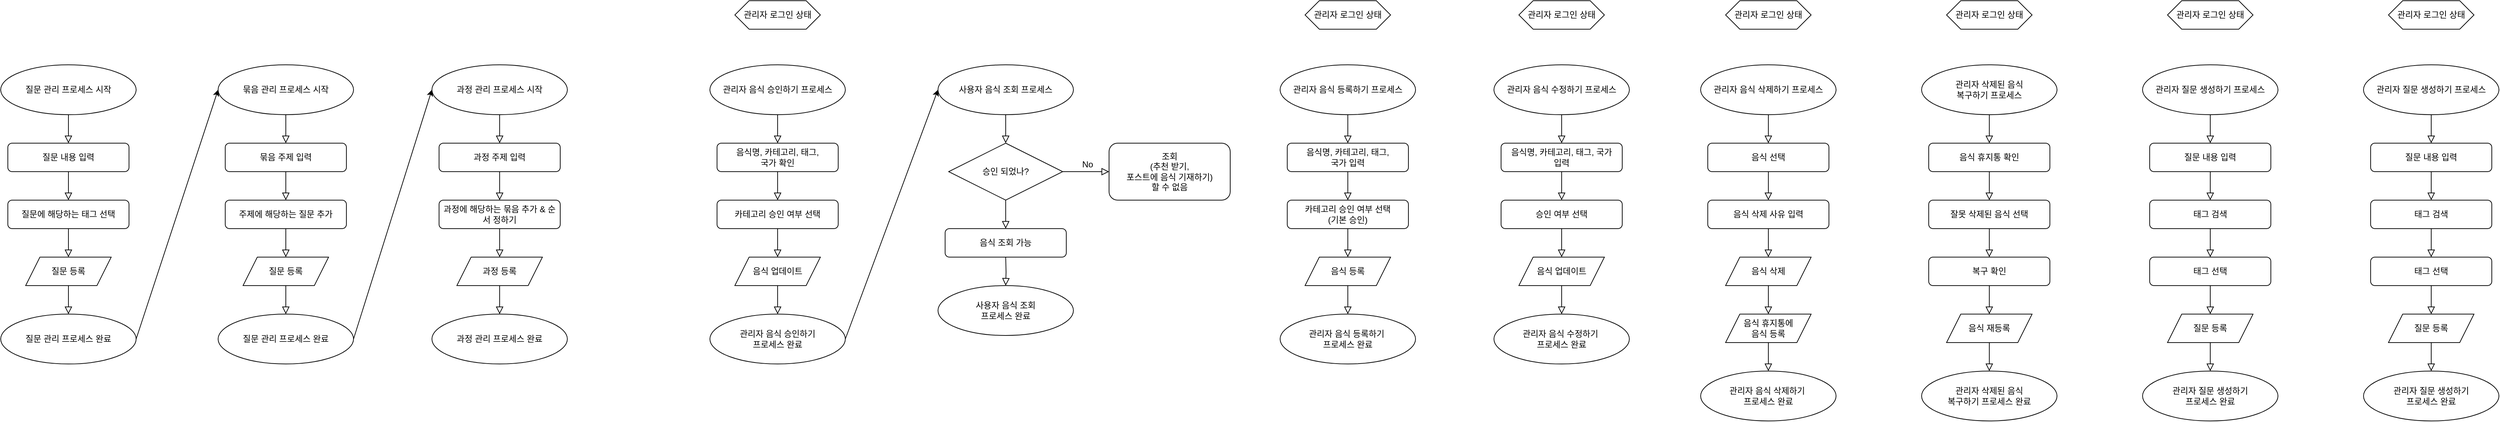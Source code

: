 <mxfile version="14.9.2" type="github">
  <diagram id="C5RBs43oDa-KdzZeNtuy" name="Page-1">
    <mxGraphModel dx="1172" dy="1931" grid="1" gridSize="10" guides="1" tooltips="1" connect="1" arrows="1" fold="1" page="1" pageScale="1" pageWidth="827" pageHeight="1169" math="0" shadow="0">
      <root>
        <mxCell id="WIyWlLk6GJQsqaUBKTNV-0" />
        <mxCell id="WIyWlLk6GJQsqaUBKTNV-1" parent="WIyWlLk6GJQsqaUBKTNV-0" />
        <mxCell id="WIyWlLk6GJQsqaUBKTNV-2" value="" style="rounded=0;html=1;jettySize=auto;orthogonalLoop=1;fontSize=11;endArrow=block;endFill=0;endSize=8;strokeWidth=1;shadow=0;labelBackgroundColor=none;edgeStyle=orthogonalEdgeStyle;exitX=0.5;exitY=1;exitDx=0;exitDy=0;entryX=0.5;entryY=0;entryDx=0;entryDy=0;" parent="WIyWlLk6GJQsqaUBKTNV-1" source="abcMeYUr5lSVvxz4oovf-0" target="abcMeYUr5lSVvxz4oovf-1" edge="1">
          <mxGeometry relative="1" as="geometry">
            <mxPoint x="220" y="120" as="sourcePoint" />
            <mxPoint x="220" y="170" as="targetPoint" />
          </mxGeometry>
        </mxCell>
        <mxCell id="abcMeYUr5lSVvxz4oovf-0" value="질문 관리 프로세스 시작" style="ellipse;whiteSpace=wrap;html=1;" parent="WIyWlLk6GJQsqaUBKTNV-1" vertex="1">
          <mxGeometry x="125" y="50" width="190" height="70" as="geometry" />
        </mxCell>
        <mxCell id="abcMeYUr5lSVvxz4oovf-1" value="질문 내용 입력" style="rounded=1;whiteSpace=wrap;html=1;fontSize=12;glass=0;strokeWidth=1;shadow=0;" parent="WIyWlLk6GJQsqaUBKTNV-1" vertex="1">
          <mxGeometry x="135" y="160" width="170" height="40" as="geometry" />
        </mxCell>
        <mxCell id="abcMeYUr5lSVvxz4oovf-3" value="" style="rounded=0;html=1;jettySize=auto;orthogonalLoop=1;fontSize=11;endArrow=block;endFill=0;endSize=8;strokeWidth=1;shadow=0;labelBackgroundColor=none;edgeStyle=orthogonalEdgeStyle;exitX=0.5;exitY=1;exitDx=0;exitDy=0;entryX=0.5;entryY=0;entryDx=0;entryDy=0;" parent="WIyWlLk6GJQsqaUBKTNV-1" source="abcMeYUr5lSVvxz4oovf-1" target="abcMeYUr5lSVvxz4oovf-4" edge="1">
          <mxGeometry relative="1" as="geometry">
            <mxPoint x="230" y="130" as="sourcePoint" />
            <mxPoint x="220" y="280" as="targetPoint" />
            <Array as="points" />
          </mxGeometry>
        </mxCell>
        <mxCell id="abcMeYUr5lSVvxz4oovf-4" value="질문에 해당하는 태그 선택" style="rounded=1;whiteSpace=wrap;html=1;fontSize=12;glass=0;strokeWidth=1;shadow=0;" parent="WIyWlLk6GJQsqaUBKTNV-1" vertex="1">
          <mxGeometry x="135" y="240" width="170" height="40" as="geometry" />
        </mxCell>
        <mxCell id="abcMeYUr5lSVvxz4oovf-6" value="질문 등록" style="shape=parallelogram;perimeter=parallelogramPerimeter;whiteSpace=wrap;html=1;fixedSize=1;" parent="WIyWlLk6GJQsqaUBKTNV-1" vertex="1">
          <mxGeometry x="160" y="320" width="120" height="40" as="geometry" />
        </mxCell>
        <mxCell id="abcMeYUr5lSVvxz4oovf-7" value="" style="rounded=0;html=1;jettySize=auto;orthogonalLoop=1;fontSize=11;endArrow=block;endFill=0;endSize=8;strokeWidth=1;shadow=0;labelBackgroundColor=none;edgeStyle=orthogonalEdgeStyle;exitX=0.5;exitY=1;exitDx=0;exitDy=0;entryX=0.5;entryY=0;entryDx=0;entryDy=0;" parent="WIyWlLk6GJQsqaUBKTNV-1" source="abcMeYUr5lSVvxz4oovf-4" target="abcMeYUr5lSVvxz4oovf-6" edge="1">
          <mxGeometry relative="1" as="geometry">
            <mxPoint x="230" y="210" as="sourcePoint" />
            <mxPoint x="230" y="250" as="targetPoint" />
            <Array as="points" />
          </mxGeometry>
        </mxCell>
        <mxCell id="abcMeYUr5lSVvxz4oovf-11" value="" style="rounded=0;html=1;jettySize=auto;orthogonalLoop=1;fontSize=11;endArrow=block;endFill=0;endSize=8;strokeWidth=1;shadow=0;labelBackgroundColor=none;edgeStyle=orthogonalEdgeStyle;exitX=0.5;exitY=1;exitDx=0;exitDy=0;entryX=0.5;entryY=0;entryDx=0;entryDy=0;" parent="WIyWlLk6GJQsqaUBKTNV-1" source="abcMeYUr5lSVvxz4oovf-6" target="abcMeYUr5lSVvxz4oovf-12" edge="1">
          <mxGeometry relative="1" as="geometry">
            <mxPoint x="230" y="290" as="sourcePoint" />
            <mxPoint x="220" y="400" as="targetPoint" />
            <Array as="points" />
          </mxGeometry>
        </mxCell>
        <mxCell id="abcMeYUr5lSVvxz4oovf-12" value="질문 관리 프로세스 완료" style="ellipse;whiteSpace=wrap;html=1;" parent="WIyWlLk6GJQsqaUBKTNV-1" vertex="1">
          <mxGeometry x="125" y="400" width="190" height="70" as="geometry" />
        </mxCell>
        <mxCell id="abcMeYUr5lSVvxz4oovf-22" value="" style="rounded=0;html=1;jettySize=auto;orthogonalLoop=1;fontSize=11;endArrow=block;endFill=0;endSize=8;strokeWidth=1;shadow=0;labelBackgroundColor=none;edgeStyle=orthogonalEdgeStyle;exitX=0.5;exitY=1;exitDx=0;exitDy=0;entryX=0.5;entryY=0;entryDx=0;entryDy=0;" parent="WIyWlLk6GJQsqaUBKTNV-1" source="abcMeYUr5lSVvxz4oovf-23" target="abcMeYUr5lSVvxz4oovf-24" edge="1">
          <mxGeometry relative="1" as="geometry">
            <mxPoint x="525" y="120" as="sourcePoint" />
            <mxPoint x="525" y="170" as="targetPoint" />
          </mxGeometry>
        </mxCell>
        <mxCell id="abcMeYUr5lSVvxz4oovf-23" value="묶음 관리 프로세스 시작" style="ellipse;whiteSpace=wrap;html=1;" parent="WIyWlLk6GJQsqaUBKTNV-1" vertex="1">
          <mxGeometry x="430" y="50" width="190" height="70" as="geometry" />
        </mxCell>
        <mxCell id="abcMeYUr5lSVvxz4oovf-24" value="묶음 주제 입력" style="rounded=1;whiteSpace=wrap;html=1;fontSize=12;glass=0;strokeWidth=1;shadow=0;" parent="WIyWlLk6GJQsqaUBKTNV-1" vertex="1">
          <mxGeometry x="440" y="160" width="170" height="40" as="geometry" />
        </mxCell>
        <mxCell id="abcMeYUr5lSVvxz4oovf-25" value="" style="rounded=0;html=1;jettySize=auto;orthogonalLoop=1;fontSize=11;endArrow=block;endFill=0;endSize=8;strokeWidth=1;shadow=0;labelBackgroundColor=none;edgeStyle=orthogonalEdgeStyle;exitX=0.5;exitY=1;exitDx=0;exitDy=0;entryX=0.5;entryY=0;entryDx=0;entryDy=0;" parent="WIyWlLk6GJQsqaUBKTNV-1" source="abcMeYUr5lSVvxz4oovf-24" target="abcMeYUr5lSVvxz4oovf-26" edge="1">
          <mxGeometry relative="1" as="geometry">
            <mxPoint x="535" y="130" as="sourcePoint" />
            <mxPoint x="525" y="280" as="targetPoint" />
            <Array as="points" />
          </mxGeometry>
        </mxCell>
        <mxCell id="abcMeYUr5lSVvxz4oovf-26" value="주제에 해당하는 질문 추가" style="rounded=1;whiteSpace=wrap;html=1;fontSize=12;glass=0;strokeWidth=1;shadow=0;" parent="WIyWlLk6GJQsqaUBKTNV-1" vertex="1">
          <mxGeometry x="440" y="240" width="170" height="40" as="geometry" />
        </mxCell>
        <mxCell id="abcMeYUr5lSVvxz4oovf-27" value="질문 등록" style="shape=parallelogram;perimeter=parallelogramPerimeter;whiteSpace=wrap;html=1;fixedSize=1;" parent="WIyWlLk6GJQsqaUBKTNV-1" vertex="1">
          <mxGeometry x="465" y="320" width="120" height="40" as="geometry" />
        </mxCell>
        <mxCell id="abcMeYUr5lSVvxz4oovf-28" value="" style="rounded=0;html=1;jettySize=auto;orthogonalLoop=1;fontSize=11;endArrow=block;endFill=0;endSize=8;strokeWidth=1;shadow=0;labelBackgroundColor=none;edgeStyle=orthogonalEdgeStyle;exitX=0.5;exitY=1;exitDx=0;exitDy=0;entryX=0.5;entryY=0;entryDx=0;entryDy=0;" parent="WIyWlLk6GJQsqaUBKTNV-1" source="abcMeYUr5lSVvxz4oovf-26" target="abcMeYUr5lSVvxz4oovf-27" edge="1">
          <mxGeometry relative="1" as="geometry">
            <mxPoint x="535" y="210" as="sourcePoint" />
            <mxPoint x="535" y="250" as="targetPoint" />
            <Array as="points" />
          </mxGeometry>
        </mxCell>
        <mxCell id="abcMeYUr5lSVvxz4oovf-29" value="" style="rounded=0;html=1;jettySize=auto;orthogonalLoop=1;fontSize=11;endArrow=block;endFill=0;endSize=8;strokeWidth=1;shadow=0;labelBackgroundColor=none;edgeStyle=orthogonalEdgeStyle;exitX=0.5;exitY=1;exitDx=0;exitDy=0;entryX=0.5;entryY=0;entryDx=0;entryDy=0;" parent="WIyWlLk6GJQsqaUBKTNV-1" source="abcMeYUr5lSVvxz4oovf-27" target="abcMeYUr5lSVvxz4oovf-30" edge="1">
          <mxGeometry relative="1" as="geometry">
            <mxPoint x="535" y="290" as="sourcePoint" />
            <mxPoint x="525" y="400" as="targetPoint" />
            <Array as="points" />
          </mxGeometry>
        </mxCell>
        <mxCell id="abcMeYUr5lSVvxz4oovf-30" value="질문 관리 프로세스 완료" style="ellipse;whiteSpace=wrap;html=1;" parent="WIyWlLk6GJQsqaUBKTNV-1" vertex="1">
          <mxGeometry x="430" y="400" width="190" height="70" as="geometry" />
        </mxCell>
        <mxCell id="abcMeYUr5lSVvxz4oovf-31" value="" style="rounded=0;html=1;jettySize=auto;orthogonalLoop=1;fontSize=11;endArrow=block;endFill=0;endSize=8;strokeWidth=1;shadow=0;labelBackgroundColor=none;edgeStyle=orthogonalEdgeStyle;exitX=0.5;exitY=1;exitDx=0;exitDy=0;entryX=0.5;entryY=0;entryDx=0;entryDy=0;" parent="WIyWlLk6GJQsqaUBKTNV-1" source="abcMeYUr5lSVvxz4oovf-32" target="abcMeYUr5lSVvxz4oovf-33" edge="1">
          <mxGeometry relative="1" as="geometry">
            <mxPoint x="825" y="120" as="sourcePoint" />
            <mxPoint x="825" y="170" as="targetPoint" />
          </mxGeometry>
        </mxCell>
        <mxCell id="abcMeYUr5lSVvxz4oovf-32" value="과정 관리 프로세스 시작" style="ellipse;whiteSpace=wrap;html=1;" parent="WIyWlLk6GJQsqaUBKTNV-1" vertex="1">
          <mxGeometry x="730" y="50" width="190" height="70" as="geometry" />
        </mxCell>
        <mxCell id="abcMeYUr5lSVvxz4oovf-33" value="과정 주제 입력" style="rounded=1;whiteSpace=wrap;html=1;fontSize=12;glass=0;strokeWidth=1;shadow=0;" parent="WIyWlLk6GJQsqaUBKTNV-1" vertex="1">
          <mxGeometry x="740" y="160" width="170" height="40" as="geometry" />
        </mxCell>
        <mxCell id="abcMeYUr5lSVvxz4oovf-34" value="" style="rounded=0;html=1;jettySize=auto;orthogonalLoop=1;fontSize=11;endArrow=block;endFill=0;endSize=8;strokeWidth=1;shadow=0;labelBackgroundColor=none;edgeStyle=orthogonalEdgeStyle;exitX=0.5;exitY=1;exitDx=0;exitDy=0;entryX=0.5;entryY=0;entryDx=0;entryDy=0;" parent="WIyWlLk6GJQsqaUBKTNV-1" source="abcMeYUr5lSVvxz4oovf-33" target="abcMeYUr5lSVvxz4oovf-35" edge="1">
          <mxGeometry relative="1" as="geometry">
            <mxPoint x="835" y="130" as="sourcePoint" />
            <mxPoint x="825" y="280" as="targetPoint" />
            <Array as="points" />
          </mxGeometry>
        </mxCell>
        <mxCell id="abcMeYUr5lSVvxz4oovf-35" value="과정에 해당하는 묶음 추가 &amp;amp; 순서 정하기" style="rounded=1;whiteSpace=wrap;html=1;fontSize=12;glass=0;strokeWidth=1;shadow=0;" parent="WIyWlLk6GJQsqaUBKTNV-1" vertex="1">
          <mxGeometry x="740" y="240" width="170" height="40" as="geometry" />
        </mxCell>
        <mxCell id="abcMeYUr5lSVvxz4oovf-36" value="과정 등록" style="shape=parallelogram;perimeter=parallelogramPerimeter;whiteSpace=wrap;html=1;fixedSize=1;" parent="WIyWlLk6GJQsqaUBKTNV-1" vertex="1">
          <mxGeometry x="765" y="320" width="120" height="40" as="geometry" />
        </mxCell>
        <mxCell id="abcMeYUr5lSVvxz4oovf-37" value="" style="rounded=0;html=1;jettySize=auto;orthogonalLoop=1;fontSize=11;endArrow=block;endFill=0;endSize=8;strokeWidth=1;shadow=0;labelBackgroundColor=none;edgeStyle=orthogonalEdgeStyle;exitX=0.5;exitY=1;exitDx=0;exitDy=0;entryX=0.5;entryY=0;entryDx=0;entryDy=0;" parent="WIyWlLk6GJQsqaUBKTNV-1" source="abcMeYUr5lSVvxz4oovf-35" target="abcMeYUr5lSVvxz4oovf-36" edge="1">
          <mxGeometry relative="1" as="geometry">
            <mxPoint x="835" y="210" as="sourcePoint" />
            <mxPoint x="835" y="250" as="targetPoint" />
            <Array as="points" />
          </mxGeometry>
        </mxCell>
        <mxCell id="abcMeYUr5lSVvxz4oovf-38" value="" style="rounded=0;html=1;jettySize=auto;orthogonalLoop=1;fontSize=11;endArrow=block;endFill=0;endSize=8;strokeWidth=1;shadow=0;labelBackgroundColor=none;edgeStyle=orthogonalEdgeStyle;exitX=0.5;exitY=1;exitDx=0;exitDy=0;entryX=0.5;entryY=0;entryDx=0;entryDy=0;" parent="WIyWlLk6GJQsqaUBKTNV-1" source="abcMeYUr5lSVvxz4oovf-36" target="abcMeYUr5lSVvxz4oovf-39" edge="1">
          <mxGeometry relative="1" as="geometry">
            <mxPoint x="835" y="290" as="sourcePoint" />
            <mxPoint x="825" y="400" as="targetPoint" />
            <Array as="points" />
          </mxGeometry>
        </mxCell>
        <mxCell id="abcMeYUr5lSVvxz4oovf-39" value="과정 관리 프로세스 완료" style="ellipse;whiteSpace=wrap;html=1;" parent="WIyWlLk6GJQsqaUBKTNV-1" vertex="1">
          <mxGeometry x="730" y="400" width="190" height="70" as="geometry" />
        </mxCell>
        <mxCell id="abcMeYUr5lSVvxz4oovf-40" value="" style="endArrow=classic;html=1;entryX=0;entryY=0.5;entryDx=0;entryDy=0;exitX=1;exitY=0.5;exitDx=0;exitDy=0;" parent="WIyWlLk6GJQsqaUBKTNV-1" source="abcMeYUr5lSVvxz4oovf-12" target="abcMeYUr5lSVvxz4oovf-23" edge="1">
          <mxGeometry width="50" height="50" relative="1" as="geometry">
            <mxPoint x="320" y="400" as="sourcePoint" />
            <mxPoint x="410" y="120" as="targetPoint" />
          </mxGeometry>
        </mxCell>
        <mxCell id="abcMeYUr5lSVvxz4oovf-41" value="" style="endArrow=classic;html=1;entryX=0;entryY=0.5;entryDx=0;entryDy=0;exitX=1;exitY=0.5;exitDx=0;exitDy=0;" parent="WIyWlLk6GJQsqaUBKTNV-1" source="abcMeYUr5lSVvxz4oovf-30" target="abcMeYUr5lSVvxz4oovf-32" edge="1">
          <mxGeometry width="50" height="50" relative="1" as="geometry">
            <mxPoint x="610.0" y="435.0" as="sourcePoint" />
            <mxPoint x="725" y="85" as="targetPoint" />
          </mxGeometry>
        </mxCell>
        <mxCell id="_ABAwHwt_FzfQojOqL4a-0" value="" style="rounded=0;html=1;jettySize=auto;orthogonalLoop=1;fontSize=11;endArrow=block;endFill=0;endSize=8;strokeWidth=1;shadow=0;labelBackgroundColor=none;edgeStyle=orthogonalEdgeStyle;exitX=0.5;exitY=1;exitDx=0;exitDy=0;entryX=0.5;entryY=0;entryDx=0;entryDy=0;" edge="1" parent="WIyWlLk6GJQsqaUBKTNV-1" source="_ABAwHwt_FzfQojOqL4a-1" target="_ABAwHwt_FzfQojOqL4a-2">
          <mxGeometry relative="1" as="geometry">
            <mxPoint x="1215" y="120" as="sourcePoint" />
            <mxPoint x="1215" y="170" as="targetPoint" />
          </mxGeometry>
        </mxCell>
        <mxCell id="_ABAwHwt_FzfQojOqL4a-1" value="관리자 음식 승인하기 프로세스" style="ellipse;whiteSpace=wrap;html=1;" vertex="1" parent="WIyWlLk6GJQsqaUBKTNV-1">
          <mxGeometry x="1120" y="50" width="190" height="70" as="geometry" />
        </mxCell>
        <mxCell id="_ABAwHwt_FzfQojOqL4a-2" value="음식명, 카테고리, 태그, &lt;br&gt;국가 확인" style="rounded=1;whiteSpace=wrap;html=1;fontSize=12;glass=0;strokeWidth=1;shadow=0;" vertex="1" parent="WIyWlLk6GJQsqaUBKTNV-1">
          <mxGeometry x="1130" y="160" width="170" height="40" as="geometry" />
        </mxCell>
        <mxCell id="_ABAwHwt_FzfQojOqL4a-3" value="" style="rounded=0;html=1;jettySize=auto;orthogonalLoop=1;fontSize=11;endArrow=block;endFill=0;endSize=8;strokeWidth=1;shadow=0;labelBackgroundColor=none;edgeStyle=orthogonalEdgeStyle;exitX=0.5;exitY=1;exitDx=0;exitDy=0;entryX=0.5;entryY=0;entryDx=0;entryDy=0;" edge="1" parent="WIyWlLk6GJQsqaUBKTNV-1" source="_ABAwHwt_FzfQojOqL4a-2" target="_ABAwHwt_FzfQojOqL4a-4">
          <mxGeometry relative="1" as="geometry">
            <mxPoint x="1225" y="130" as="sourcePoint" />
            <mxPoint x="1215" y="280" as="targetPoint" />
            <Array as="points" />
          </mxGeometry>
        </mxCell>
        <mxCell id="_ABAwHwt_FzfQojOqL4a-4" value="카테고리 승인 여부 선택" style="rounded=1;whiteSpace=wrap;html=1;fontSize=12;glass=0;strokeWidth=1;shadow=0;" vertex="1" parent="WIyWlLk6GJQsqaUBKTNV-1">
          <mxGeometry x="1130" y="240" width="170" height="40" as="geometry" />
        </mxCell>
        <mxCell id="_ABAwHwt_FzfQojOqL4a-5" value="음식 업데이트" style="shape=parallelogram;perimeter=parallelogramPerimeter;whiteSpace=wrap;html=1;fixedSize=1;" vertex="1" parent="WIyWlLk6GJQsqaUBKTNV-1">
          <mxGeometry x="1155" y="320" width="120" height="40" as="geometry" />
        </mxCell>
        <mxCell id="_ABAwHwt_FzfQojOqL4a-6" value="" style="rounded=0;html=1;jettySize=auto;orthogonalLoop=1;fontSize=11;endArrow=block;endFill=0;endSize=8;strokeWidth=1;shadow=0;labelBackgroundColor=none;edgeStyle=orthogonalEdgeStyle;exitX=0.5;exitY=1;exitDx=0;exitDy=0;entryX=0.5;entryY=0;entryDx=0;entryDy=0;" edge="1" parent="WIyWlLk6GJQsqaUBKTNV-1" source="_ABAwHwt_FzfQojOqL4a-4" target="_ABAwHwt_FzfQojOqL4a-5">
          <mxGeometry relative="1" as="geometry">
            <mxPoint x="1225" y="210" as="sourcePoint" />
            <mxPoint x="1225" y="250" as="targetPoint" />
            <Array as="points" />
          </mxGeometry>
        </mxCell>
        <mxCell id="_ABAwHwt_FzfQojOqL4a-7" value="" style="rounded=0;html=1;jettySize=auto;orthogonalLoop=1;fontSize=11;endArrow=block;endFill=0;endSize=8;strokeWidth=1;shadow=0;labelBackgroundColor=none;edgeStyle=orthogonalEdgeStyle;exitX=0.5;exitY=1;exitDx=0;exitDy=0;entryX=0.5;entryY=0;entryDx=0;entryDy=0;" edge="1" parent="WIyWlLk6GJQsqaUBKTNV-1" source="_ABAwHwt_FzfQojOqL4a-5" target="_ABAwHwt_FzfQojOqL4a-8">
          <mxGeometry relative="1" as="geometry">
            <mxPoint x="1225" y="290" as="sourcePoint" />
            <mxPoint x="1215" y="400" as="targetPoint" />
            <Array as="points" />
          </mxGeometry>
        </mxCell>
        <mxCell id="_ABAwHwt_FzfQojOqL4a-8" value="관리자 음식 승인하기 &lt;br&gt;프로세스 완료" style="ellipse;whiteSpace=wrap;html=1;" vertex="1" parent="WIyWlLk6GJQsqaUBKTNV-1">
          <mxGeometry x="1120" y="400" width="190" height="70" as="geometry" />
        </mxCell>
        <mxCell id="_ABAwHwt_FzfQojOqL4a-9" value="관리자 로그인 상태" style="shape=hexagon;perimeter=hexagonPerimeter2;whiteSpace=wrap;html=1;fixedSize=1;" vertex="1" parent="WIyWlLk6GJQsqaUBKTNV-1">
          <mxGeometry x="1155" y="-40" width="120" height="40" as="geometry" />
        </mxCell>
        <mxCell id="_ABAwHwt_FzfQojOqL4a-10" value="" style="rounded=0;html=1;jettySize=auto;orthogonalLoop=1;fontSize=11;endArrow=block;endFill=0;endSize=8;strokeWidth=1;shadow=0;labelBackgroundColor=none;edgeStyle=orthogonalEdgeStyle;exitX=0.5;exitY=1;exitDx=0;exitDy=0;entryX=0.5;entryY=0;entryDx=0;entryDy=0;" edge="1" parent="WIyWlLk6GJQsqaUBKTNV-1" source="_ABAwHwt_FzfQojOqL4a-11">
          <mxGeometry relative="1" as="geometry">
            <mxPoint x="1535" y="120" as="sourcePoint" />
            <mxPoint x="1535" y="160.0" as="targetPoint" />
          </mxGeometry>
        </mxCell>
        <mxCell id="_ABAwHwt_FzfQojOqL4a-11" value="사용자 음식 조회 프로세스" style="ellipse;whiteSpace=wrap;html=1;" vertex="1" parent="WIyWlLk6GJQsqaUBKTNV-1">
          <mxGeometry x="1440" y="50" width="190" height="70" as="geometry" />
        </mxCell>
        <mxCell id="_ABAwHwt_FzfQojOqL4a-17" value="" style="rounded=0;html=1;jettySize=auto;orthogonalLoop=1;fontSize=11;endArrow=block;endFill=0;endSize=8;strokeWidth=1;shadow=0;labelBackgroundColor=none;edgeStyle=orthogonalEdgeStyle;exitX=0.5;exitY=1;exitDx=0;exitDy=0;entryX=0.5;entryY=0;entryDx=0;entryDy=0;" edge="1" parent="WIyWlLk6GJQsqaUBKTNV-1" target="_ABAwHwt_FzfQojOqL4a-18">
          <mxGeometry relative="1" as="geometry">
            <mxPoint x="1535" y="320" as="sourcePoint" />
            <mxPoint x="1535" y="360" as="targetPoint" />
            <Array as="points" />
          </mxGeometry>
        </mxCell>
        <mxCell id="_ABAwHwt_FzfQojOqL4a-18" value="사용자 음식 조회 &lt;br&gt;프로세스 완료" style="ellipse;whiteSpace=wrap;html=1;" vertex="1" parent="WIyWlLk6GJQsqaUBKTNV-1">
          <mxGeometry x="1440" y="360" width="190" height="70" as="geometry" />
        </mxCell>
        <mxCell id="_ABAwHwt_FzfQojOqL4a-19" value="" style="endArrow=classic;html=1;exitX=1;exitY=0.5;exitDx=0;exitDy=0;entryX=0;entryY=0.5;entryDx=0;entryDy=0;" edge="1" parent="WIyWlLk6GJQsqaUBKTNV-1" source="_ABAwHwt_FzfQojOqL4a-8" target="_ABAwHwt_FzfQojOqL4a-11">
          <mxGeometry width="50" height="50" relative="1" as="geometry">
            <mxPoint x="1350" y="290" as="sourcePoint" />
            <mxPoint x="1400" y="240" as="targetPoint" />
          </mxGeometry>
        </mxCell>
        <mxCell id="_ABAwHwt_FzfQojOqL4a-20" value="승인 되었나?" style="rhombus;whiteSpace=wrap;html=1;" vertex="1" parent="WIyWlLk6GJQsqaUBKTNV-1">
          <mxGeometry x="1455" y="160" width="160" height="80" as="geometry" />
        </mxCell>
        <mxCell id="_ABAwHwt_FzfQojOqL4a-21" value="" style="rounded=0;html=1;jettySize=auto;orthogonalLoop=1;fontSize=11;endArrow=block;endFill=0;endSize=8;strokeWidth=1;shadow=0;labelBackgroundColor=none;edgeStyle=orthogonalEdgeStyle;exitX=1;exitY=0.5;exitDx=0;exitDy=0;" edge="1" parent="WIyWlLk6GJQsqaUBKTNV-1" source="_ABAwHwt_FzfQojOqL4a-20">
          <mxGeometry relative="1" as="geometry">
            <mxPoint x="1620" y="200" as="sourcePoint" />
            <mxPoint x="1680" y="200" as="targetPoint" />
            <Array as="points" />
          </mxGeometry>
        </mxCell>
        <mxCell id="_ABAwHwt_FzfQojOqL4a-22" value="No" style="text;html=1;strokeColor=none;fillColor=none;align=center;verticalAlign=middle;whiteSpace=wrap;rounded=0;" vertex="1" parent="WIyWlLk6GJQsqaUBKTNV-1">
          <mxGeometry x="1630" y="180" width="40" height="20" as="geometry" />
        </mxCell>
        <mxCell id="_ABAwHwt_FzfQojOqL4a-23" value="조회 &lt;br&gt;(추천 받기, &lt;br&gt;포스트에 음식 기재하기) &lt;br&gt;할 수 없음" style="rounded=1;whiteSpace=wrap;html=1;fontSize=12;glass=0;strokeWidth=1;shadow=0;" vertex="1" parent="WIyWlLk6GJQsqaUBKTNV-1">
          <mxGeometry x="1680" y="160" width="170" height="80" as="geometry" />
        </mxCell>
        <mxCell id="_ABAwHwt_FzfQojOqL4a-25" value="" style="rounded=0;html=1;jettySize=auto;orthogonalLoop=1;fontSize=11;endArrow=block;endFill=0;endSize=8;strokeWidth=1;shadow=0;labelBackgroundColor=none;edgeStyle=orthogonalEdgeStyle;exitX=0.5;exitY=1;exitDx=0;exitDy=0;entryX=0.5;entryY=0;entryDx=0;entryDy=0;" edge="1" parent="WIyWlLk6GJQsqaUBKTNV-1" source="_ABAwHwt_FzfQojOqL4a-20" target="_ABAwHwt_FzfQojOqL4a-26">
          <mxGeometry relative="1" as="geometry">
            <mxPoint x="1545" y="130.0" as="sourcePoint" />
            <mxPoint x="1535" y="320" as="targetPoint" />
          </mxGeometry>
        </mxCell>
        <mxCell id="_ABAwHwt_FzfQojOqL4a-26" value="음식 조회 가능" style="rounded=1;whiteSpace=wrap;html=1;fontSize=12;glass=0;strokeWidth=1;shadow=0;" vertex="1" parent="WIyWlLk6GJQsqaUBKTNV-1">
          <mxGeometry x="1450" y="280" width="170" height="40" as="geometry" />
        </mxCell>
        <mxCell id="_ABAwHwt_FzfQojOqL4a-28" value="" style="rounded=0;html=1;jettySize=auto;orthogonalLoop=1;fontSize=11;endArrow=block;endFill=0;endSize=8;strokeWidth=1;shadow=0;labelBackgroundColor=none;edgeStyle=orthogonalEdgeStyle;exitX=0.5;exitY=1;exitDx=0;exitDy=0;entryX=0.5;entryY=0;entryDx=0;entryDy=0;" edge="1" parent="WIyWlLk6GJQsqaUBKTNV-1" source="_ABAwHwt_FzfQojOqL4a-29" target="_ABAwHwt_FzfQojOqL4a-30">
          <mxGeometry relative="1" as="geometry">
            <mxPoint x="2015" y="120" as="sourcePoint" />
            <mxPoint x="2015" y="170" as="targetPoint" />
          </mxGeometry>
        </mxCell>
        <mxCell id="_ABAwHwt_FzfQojOqL4a-29" value="관리자 음식 등록하기 프로세스" style="ellipse;whiteSpace=wrap;html=1;" vertex="1" parent="WIyWlLk6GJQsqaUBKTNV-1">
          <mxGeometry x="1920" y="50" width="190" height="70" as="geometry" />
        </mxCell>
        <mxCell id="_ABAwHwt_FzfQojOqL4a-30" value="음식명, 카테고리, 태그, &lt;br&gt;국가 입력" style="rounded=1;whiteSpace=wrap;html=1;fontSize=12;glass=0;strokeWidth=1;shadow=0;" vertex="1" parent="WIyWlLk6GJQsqaUBKTNV-1">
          <mxGeometry x="1930" y="160" width="170" height="40" as="geometry" />
        </mxCell>
        <mxCell id="_ABAwHwt_FzfQojOqL4a-31" value="" style="rounded=0;html=1;jettySize=auto;orthogonalLoop=1;fontSize=11;endArrow=block;endFill=0;endSize=8;strokeWidth=1;shadow=0;labelBackgroundColor=none;edgeStyle=orthogonalEdgeStyle;exitX=0.5;exitY=1;exitDx=0;exitDy=0;entryX=0.5;entryY=0;entryDx=0;entryDy=0;" edge="1" parent="WIyWlLk6GJQsqaUBKTNV-1" source="_ABAwHwt_FzfQojOqL4a-30" target="_ABAwHwt_FzfQojOqL4a-32">
          <mxGeometry relative="1" as="geometry">
            <mxPoint x="2025" y="130" as="sourcePoint" />
            <mxPoint x="2015" y="280" as="targetPoint" />
            <Array as="points" />
          </mxGeometry>
        </mxCell>
        <mxCell id="_ABAwHwt_FzfQojOqL4a-32" value="카테고리 승인 여부 선택&lt;br&gt;(기본 승인)" style="rounded=1;whiteSpace=wrap;html=1;fontSize=12;glass=0;strokeWidth=1;shadow=0;" vertex="1" parent="WIyWlLk6GJQsqaUBKTNV-1">
          <mxGeometry x="1930" y="240" width="170" height="40" as="geometry" />
        </mxCell>
        <mxCell id="_ABAwHwt_FzfQojOqL4a-33" value="음식 등록" style="shape=parallelogram;perimeter=parallelogramPerimeter;whiteSpace=wrap;html=1;fixedSize=1;" vertex="1" parent="WIyWlLk6GJQsqaUBKTNV-1">
          <mxGeometry x="1955" y="320" width="120" height="40" as="geometry" />
        </mxCell>
        <mxCell id="_ABAwHwt_FzfQojOqL4a-34" value="" style="rounded=0;html=1;jettySize=auto;orthogonalLoop=1;fontSize=11;endArrow=block;endFill=0;endSize=8;strokeWidth=1;shadow=0;labelBackgroundColor=none;edgeStyle=orthogonalEdgeStyle;exitX=0.5;exitY=1;exitDx=0;exitDy=0;entryX=0.5;entryY=0;entryDx=0;entryDy=0;" edge="1" parent="WIyWlLk6GJQsqaUBKTNV-1" source="_ABAwHwt_FzfQojOqL4a-32" target="_ABAwHwt_FzfQojOqL4a-33">
          <mxGeometry relative="1" as="geometry">
            <mxPoint x="2025" y="210" as="sourcePoint" />
            <mxPoint x="2025" y="250" as="targetPoint" />
            <Array as="points" />
          </mxGeometry>
        </mxCell>
        <mxCell id="_ABAwHwt_FzfQojOqL4a-35" value="" style="rounded=0;html=1;jettySize=auto;orthogonalLoop=1;fontSize=11;endArrow=block;endFill=0;endSize=8;strokeWidth=1;shadow=0;labelBackgroundColor=none;edgeStyle=orthogonalEdgeStyle;exitX=0.5;exitY=1;exitDx=0;exitDy=0;entryX=0.5;entryY=0;entryDx=0;entryDy=0;" edge="1" parent="WIyWlLk6GJQsqaUBKTNV-1" source="_ABAwHwt_FzfQojOqL4a-33" target="_ABAwHwt_FzfQojOqL4a-36">
          <mxGeometry relative="1" as="geometry">
            <mxPoint x="2025" y="290" as="sourcePoint" />
            <mxPoint x="2015" y="400" as="targetPoint" />
            <Array as="points" />
          </mxGeometry>
        </mxCell>
        <mxCell id="_ABAwHwt_FzfQojOqL4a-36" value="관리자 음식 등록하기&amp;nbsp;&lt;br&gt;프로세스 완료" style="ellipse;whiteSpace=wrap;html=1;" vertex="1" parent="WIyWlLk6GJQsqaUBKTNV-1">
          <mxGeometry x="1920" y="400" width="190" height="70" as="geometry" />
        </mxCell>
        <mxCell id="_ABAwHwt_FzfQojOqL4a-37" value="관리자 로그인 상태" style="shape=hexagon;perimeter=hexagonPerimeter2;whiteSpace=wrap;html=1;fixedSize=1;" vertex="1" parent="WIyWlLk6GJQsqaUBKTNV-1">
          <mxGeometry x="1955" y="-40" width="120" height="40" as="geometry" />
        </mxCell>
        <mxCell id="_ABAwHwt_FzfQojOqL4a-38" value="" style="rounded=0;html=1;jettySize=auto;orthogonalLoop=1;fontSize=11;endArrow=block;endFill=0;endSize=8;strokeWidth=1;shadow=0;labelBackgroundColor=none;edgeStyle=orthogonalEdgeStyle;exitX=0.5;exitY=1;exitDx=0;exitDy=0;entryX=0.5;entryY=0;entryDx=0;entryDy=0;" edge="1" parent="WIyWlLk6GJQsqaUBKTNV-1" source="_ABAwHwt_FzfQojOqL4a-39" target="_ABAwHwt_FzfQojOqL4a-40">
          <mxGeometry relative="1" as="geometry">
            <mxPoint x="2315" y="120" as="sourcePoint" />
            <mxPoint x="2315" y="170" as="targetPoint" />
          </mxGeometry>
        </mxCell>
        <mxCell id="_ABAwHwt_FzfQojOqL4a-39" value="관리자 음식 수정하기 프로세스" style="ellipse;whiteSpace=wrap;html=1;" vertex="1" parent="WIyWlLk6GJQsqaUBKTNV-1">
          <mxGeometry x="2220" y="50" width="190" height="70" as="geometry" />
        </mxCell>
        <mxCell id="_ABAwHwt_FzfQojOqL4a-40" value="음식명, 카테고리, 태그, 국가&lt;br&gt;입력" style="rounded=1;whiteSpace=wrap;html=1;fontSize=12;glass=0;strokeWidth=1;shadow=0;" vertex="1" parent="WIyWlLk6GJQsqaUBKTNV-1">
          <mxGeometry x="2230" y="160" width="170" height="40" as="geometry" />
        </mxCell>
        <mxCell id="_ABAwHwt_FzfQojOqL4a-41" value="" style="rounded=0;html=1;jettySize=auto;orthogonalLoop=1;fontSize=11;endArrow=block;endFill=0;endSize=8;strokeWidth=1;shadow=0;labelBackgroundColor=none;edgeStyle=orthogonalEdgeStyle;exitX=0.5;exitY=1;exitDx=0;exitDy=0;entryX=0.5;entryY=0;entryDx=0;entryDy=0;" edge="1" parent="WIyWlLk6GJQsqaUBKTNV-1" source="_ABAwHwt_FzfQojOqL4a-40" target="_ABAwHwt_FzfQojOqL4a-42">
          <mxGeometry relative="1" as="geometry">
            <mxPoint x="2325" y="130" as="sourcePoint" />
            <mxPoint x="2315" y="280" as="targetPoint" />
            <Array as="points" />
          </mxGeometry>
        </mxCell>
        <mxCell id="_ABAwHwt_FzfQojOqL4a-42" value="승인 여부 선택" style="rounded=1;whiteSpace=wrap;html=1;fontSize=12;glass=0;strokeWidth=1;shadow=0;" vertex="1" parent="WIyWlLk6GJQsqaUBKTNV-1">
          <mxGeometry x="2230" y="240" width="170" height="40" as="geometry" />
        </mxCell>
        <mxCell id="_ABAwHwt_FzfQojOqL4a-43" value="음식 업데이트" style="shape=parallelogram;perimeter=parallelogramPerimeter;whiteSpace=wrap;html=1;fixedSize=1;" vertex="1" parent="WIyWlLk6GJQsqaUBKTNV-1">
          <mxGeometry x="2255" y="320" width="120" height="40" as="geometry" />
        </mxCell>
        <mxCell id="_ABAwHwt_FzfQojOqL4a-44" value="" style="rounded=0;html=1;jettySize=auto;orthogonalLoop=1;fontSize=11;endArrow=block;endFill=0;endSize=8;strokeWidth=1;shadow=0;labelBackgroundColor=none;edgeStyle=orthogonalEdgeStyle;exitX=0.5;exitY=1;exitDx=0;exitDy=0;entryX=0.5;entryY=0;entryDx=0;entryDy=0;" edge="1" parent="WIyWlLk6GJQsqaUBKTNV-1" source="_ABAwHwt_FzfQojOqL4a-42" target="_ABAwHwt_FzfQojOqL4a-43">
          <mxGeometry relative="1" as="geometry">
            <mxPoint x="2325" y="210" as="sourcePoint" />
            <mxPoint x="2325" y="250" as="targetPoint" />
            <Array as="points" />
          </mxGeometry>
        </mxCell>
        <mxCell id="_ABAwHwt_FzfQojOqL4a-45" value="" style="rounded=0;html=1;jettySize=auto;orthogonalLoop=1;fontSize=11;endArrow=block;endFill=0;endSize=8;strokeWidth=1;shadow=0;labelBackgroundColor=none;edgeStyle=orthogonalEdgeStyle;exitX=0.5;exitY=1;exitDx=0;exitDy=0;entryX=0.5;entryY=0;entryDx=0;entryDy=0;" edge="1" parent="WIyWlLk6GJQsqaUBKTNV-1" source="_ABAwHwt_FzfQojOqL4a-43" target="_ABAwHwt_FzfQojOqL4a-46">
          <mxGeometry relative="1" as="geometry">
            <mxPoint x="2325" y="290" as="sourcePoint" />
            <mxPoint x="2315" y="400" as="targetPoint" />
            <Array as="points" />
          </mxGeometry>
        </mxCell>
        <mxCell id="_ABAwHwt_FzfQojOqL4a-46" value="관리자 음식 수정하기&amp;nbsp;&lt;br&gt;프로세스 완료" style="ellipse;whiteSpace=wrap;html=1;" vertex="1" parent="WIyWlLk6GJQsqaUBKTNV-1">
          <mxGeometry x="2220" y="400" width="190" height="70" as="geometry" />
        </mxCell>
        <mxCell id="_ABAwHwt_FzfQojOqL4a-47" value="관리자 로그인 상태" style="shape=hexagon;perimeter=hexagonPerimeter2;whiteSpace=wrap;html=1;fixedSize=1;" vertex="1" parent="WIyWlLk6GJQsqaUBKTNV-1">
          <mxGeometry x="2255" y="-40" width="120" height="40" as="geometry" />
        </mxCell>
        <mxCell id="_ABAwHwt_FzfQojOqL4a-48" value="" style="rounded=0;html=1;jettySize=auto;orthogonalLoop=1;fontSize=11;endArrow=block;endFill=0;endSize=8;strokeWidth=1;shadow=0;labelBackgroundColor=none;edgeStyle=orthogonalEdgeStyle;exitX=0.5;exitY=1;exitDx=0;exitDy=0;entryX=0.5;entryY=0;entryDx=0;entryDy=0;" edge="1" parent="WIyWlLk6GJQsqaUBKTNV-1" source="_ABAwHwt_FzfQojOqL4a-49" target="_ABAwHwt_FzfQojOqL4a-50">
          <mxGeometry relative="1" as="geometry">
            <mxPoint x="2605" y="120" as="sourcePoint" />
            <mxPoint x="2605" y="170" as="targetPoint" />
          </mxGeometry>
        </mxCell>
        <mxCell id="_ABAwHwt_FzfQojOqL4a-49" value="관리자 음식 삭제하기 프로세스" style="ellipse;whiteSpace=wrap;html=1;" vertex="1" parent="WIyWlLk6GJQsqaUBKTNV-1">
          <mxGeometry x="2510" y="50" width="190" height="70" as="geometry" />
        </mxCell>
        <mxCell id="_ABAwHwt_FzfQojOqL4a-50" value="음식 선택" style="rounded=1;whiteSpace=wrap;html=1;fontSize=12;glass=0;strokeWidth=1;shadow=0;" vertex="1" parent="WIyWlLk6GJQsqaUBKTNV-1">
          <mxGeometry x="2520" y="160" width="170" height="40" as="geometry" />
        </mxCell>
        <mxCell id="_ABAwHwt_FzfQojOqL4a-51" value="" style="rounded=0;html=1;jettySize=auto;orthogonalLoop=1;fontSize=11;endArrow=block;endFill=0;endSize=8;strokeWidth=1;shadow=0;labelBackgroundColor=none;edgeStyle=orthogonalEdgeStyle;exitX=0.5;exitY=1;exitDx=0;exitDy=0;entryX=0.5;entryY=0;entryDx=0;entryDy=0;" edge="1" parent="WIyWlLk6GJQsqaUBKTNV-1" source="_ABAwHwt_FzfQojOqL4a-50" target="_ABAwHwt_FzfQojOqL4a-52">
          <mxGeometry relative="1" as="geometry">
            <mxPoint x="2615" y="130" as="sourcePoint" />
            <mxPoint x="2605" y="280" as="targetPoint" />
            <Array as="points" />
          </mxGeometry>
        </mxCell>
        <mxCell id="_ABAwHwt_FzfQojOqL4a-52" value="음식 삭제 사유 입력" style="rounded=1;whiteSpace=wrap;html=1;fontSize=12;glass=0;strokeWidth=1;shadow=0;" vertex="1" parent="WIyWlLk6GJQsqaUBKTNV-1">
          <mxGeometry x="2520" y="240" width="170" height="40" as="geometry" />
        </mxCell>
        <mxCell id="_ABAwHwt_FzfQojOqL4a-53" value="음식 삭제" style="shape=parallelogram;perimeter=parallelogramPerimeter;whiteSpace=wrap;html=1;fixedSize=1;" vertex="1" parent="WIyWlLk6GJQsqaUBKTNV-1">
          <mxGeometry x="2545" y="320" width="120" height="40" as="geometry" />
        </mxCell>
        <mxCell id="_ABAwHwt_FzfQojOqL4a-54" value="" style="rounded=0;html=1;jettySize=auto;orthogonalLoop=1;fontSize=11;endArrow=block;endFill=0;endSize=8;strokeWidth=1;shadow=0;labelBackgroundColor=none;edgeStyle=orthogonalEdgeStyle;exitX=0.5;exitY=1;exitDx=0;exitDy=0;entryX=0.5;entryY=0;entryDx=0;entryDy=0;" edge="1" parent="WIyWlLk6GJQsqaUBKTNV-1" source="_ABAwHwt_FzfQojOqL4a-52" target="_ABAwHwt_FzfQojOqL4a-53">
          <mxGeometry relative="1" as="geometry">
            <mxPoint x="2615" y="210" as="sourcePoint" />
            <mxPoint x="2615" y="250" as="targetPoint" />
            <Array as="points" />
          </mxGeometry>
        </mxCell>
        <mxCell id="_ABAwHwt_FzfQojOqL4a-55" value="" style="rounded=0;html=1;jettySize=auto;orthogonalLoop=1;fontSize=11;endArrow=block;endFill=0;endSize=8;strokeWidth=1;shadow=0;labelBackgroundColor=none;edgeStyle=orthogonalEdgeStyle;entryX=0.5;entryY=0;entryDx=0;entryDy=0;exitX=0.5;exitY=1;exitDx=0;exitDy=0;" edge="1" parent="WIyWlLk6GJQsqaUBKTNV-1" source="_ABAwHwt_FzfQojOqL4a-58" target="_ABAwHwt_FzfQojOqL4a-56">
          <mxGeometry relative="1" as="geometry">
            <mxPoint x="2625" y="460" as="sourcePoint" />
            <mxPoint x="2605" y="400" as="targetPoint" />
            <Array as="points" />
          </mxGeometry>
        </mxCell>
        <mxCell id="_ABAwHwt_FzfQojOqL4a-56" value="관리자 음식 삭제하기&amp;nbsp;&lt;br&gt;프로세스 완료" style="ellipse;whiteSpace=wrap;html=1;" vertex="1" parent="WIyWlLk6GJQsqaUBKTNV-1">
          <mxGeometry x="2510" y="480" width="190" height="70" as="geometry" />
        </mxCell>
        <mxCell id="_ABAwHwt_FzfQojOqL4a-57" value="관리자 로그인 상태" style="shape=hexagon;perimeter=hexagonPerimeter2;whiteSpace=wrap;html=1;fixedSize=1;" vertex="1" parent="WIyWlLk6GJQsqaUBKTNV-1">
          <mxGeometry x="2545" y="-40" width="120" height="40" as="geometry" />
        </mxCell>
        <mxCell id="_ABAwHwt_FzfQojOqL4a-58" value="음식 휴지통에 &lt;br&gt;음식 등록" style="shape=parallelogram;perimeter=parallelogramPerimeter;whiteSpace=wrap;html=1;fixedSize=1;" vertex="1" parent="WIyWlLk6GJQsqaUBKTNV-1">
          <mxGeometry x="2545" y="400" width="120" height="40" as="geometry" />
        </mxCell>
        <mxCell id="_ABAwHwt_FzfQojOqL4a-59" value="" style="rounded=0;html=1;jettySize=auto;orthogonalLoop=1;fontSize=11;endArrow=block;endFill=0;endSize=8;strokeWidth=1;shadow=0;labelBackgroundColor=none;edgeStyle=orthogonalEdgeStyle;entryX=0.5;entryY=0;entryDx=0;entryDy=0;" edge="1" parent="WIyWlLk6GJQsqaUBKTNV-1" source="_ABAwHwt_FzfQojOqL4a-53" target="_ABAwHwt_FzfQojOqL4a-58">
          <mxGeometry relative="1" as="geometry">
            <mxPoint x="2615" y="290.0" as="sourcePoint" />
            <mxPoint x="2615" y="330.0" as="targetPoint" />
            <Array as="points" />
          </mxGeometry>
        </mxCell>
        <mxCell id="_ABAwHwt_FzfQojOqL4a-60" value="" style="rounded=0;html=1;jettySize=auto;orthogonalLoop=1;fontSize=11;endArrow=block;endFill=0;endSize=8;strokeWidth=1;shadow=0;labelBackgroundColor=none;edgeStyle=orthogonalEdgeStyle;exitX=0.5;exitY=1;exitDx=0;exitDy=0;entryX=0.5;entryY=0;entryDx=0;entryDy=0;" edge="1" parent="WIyWlLk6GJQsqaUBKTNV-1" source="_ABAwHwt_FzfQojOqL4a-61" target="_ABAwHwt_FzfQojOqL4a-62">
          <mxGeometry relative="1" as="geometry">
            <mxPoint x="2915" y="120" as="sourcePoint" />
            <mxPoint x="2915" y="170" as="targetPoint" />
          </mxGeometry>
        </mxCell>
        <mxCell id="_ABAwHwt_FzfQojOqL4a-61" value="관리자 삭제된 음식 &lt;br&gt;복구하기 프로세스" style="ellipse;whiteSpace=wrap;html=1;" vertex="1" parent="WIyWlLk6GJQsqaUBKTNV-1">
          <mxGeometry x="2820" y="50" width="190" height="70" as="geometry" />
        </mxCell>
        <mxCell id="_ABAwHwt_FzfQojOqL4a-62" value="음식 휴지통 확인" style="rounded=1;whiteSpace=wrap;html=1;fontSize=12;glass=0;strokeWidth=1;shadow=0;" vertex="1" parent="WIyWlLk6GJQsqaUBKTNV-1">
          <mxGeometry x="2830" y="160" width="170" height="40" as="geometry" />
        </mxCell>
        <mxCell id="_ABAwHwt_FzfQojOqL4a-63" value="" style="rounded=0;html=1;jettySize=auto;orthogonalLoop=1;fontSize=11;endArrow=block;endFill=0;endSize=8;strokeWidth=1;shadow=0;labelBackgroundColor=none;edgeStyle=orthogonalEdgeStyle;exitX=0.5;exitY=1;exitDx=0;exitDy=0;entryX=0.5;entryY=0;entryDx=0;entryDy=0;" edge="1" parent="WIyWlLk6GJQsqaUBKTNV-1" source="_ABAwHwt_FzfQojOqL4a-62" target="_ABAwHwt_FzfQojOqL4a-64">
          <mxGeometry relative="1" as="geometry">
            <mxPoint x="2925" y="130" as="sourcePoint" />
            <mxPoint x="2915" y="280" as="targetPoint" />
            <Array as="points" />
          </mxGeometry>
        </mxCell>
        <mxCell id="_ABAwHwt_FzfQojOqL4a-64" value="잘못 삭제된 음식 선택" style="rounded=1;whiteSpace=wrap;html=1;fontSize=12;glass=0;strokeWidth=1;shadow=0;" vertex="1" parent="WIyWlLk6GJQsqaUBKTNV-1">
          <mxGeometry x="2830" y="240" width="170" height="40" as="geometry" />
        </mxCell>
        <mxCell id="_ABAwHwt_FzfQojOqL4a-66" value="" style="rounded=0;html=1;jettySize=auto;orthogonalLoop=1;fontSize=11;endArrow=block;endFill=0;endSize=8;strokeWidth=1;shadow=0;labelBackgroundColor=none;edgeStyle=orthogonalEdgeStyle;exitX=0.5;exitY=1;exitDx=0;exitDy=0;entryX=0.5;entryY=0;entryDx=0;entryDy=0;" edge="1" parent="WIyWlLk6GJQsqaUBKTNV-1" source="_ABAwHwt_FzfQojOqL4a-64" target="_ABAwHwt_FzfQojOqL4a-72">
          <mxGeometry relative="1" as="geometry">
            <mxPoint x="2925" y="210" as="sourcePoint" />
            <mxPoint x="2915" y="320" as="targetPoint" />
            <Array as="points" />
          </mxGeometry>
        </mxCell>
        <mxCell id="_ABAwHwt_FzfQojOqL4a-67" value="" style="rounded=0;html=1;jettySize=auto;orthogonalLoop=1;fontSize=11;endArrow=block;endFill=0;endSize=8;strokeWidth=1;shadow=0;labelBackgroundColor=none;edgeStyle=orthogonalEdgeStyle;entryX=0.5;entryY=0;entryDx=0;entryDy=0;exitX=0.5;exitY=1;exitDx=0;exitDy=0;" edge="1" parent="WIyWlLk6GJQsqaUBKTNV-1" source="_ABAwHwt_FzfQojOqL4a-70" target="_ABAwHwt_FzfQojOqL4a-68">
          <mxGeometry relative="1" as="geometry">
            <mxPoint x="2935" y="460" as="sourcePoint" />
            <mxPoint x="2915" y="400" as="targetPoint" />
            <Array as="points" />
          </mxGeometry>
        </mxCell>
        <mxCell id="_ABAwHwt_FzfQojOqL4a-68" value="관리자 삭제된 음식&lt;br&gt;복구하기 프로세스 완료" style="ellipse;whiteSpace=wrap;html=1;" vertex="1" parent="WIyWlLk6GJQsqaUBKTNV-1">
          <mxGeometry x="2820" y="480" width="190" height="70" as="geometry" />
        </mxCell>
        <mxCell id="_ABAwHwt_FzfQojOqL4a-69" value="관리자 로그인 상태" style="shape=hexagon;perimeter=hexagonPerimeter2;whiteSpace=wrap;html=1;fixedSize=1;" vertex="1" parent="WIyWlLk6GJQsqaUBKTNV-1">
          <mxGeometry x="2855" y="-40" width="120" height="40" as="geometry" />
        </mxCell>
        <mxCell id="_ABAwHwt_FzfQojOqL4a-70" value="음식 재등록" style="shape=parallelogram;perimeter=parallelogramPerimeter;whiteSpace=wrap;html=1;fixedSize=1;" vertex="1" parent="WIyWlLk6GJQsqaUBKTNV-1">
          <mxGeometry x="2855" y="400" width="120" height="40" as="geometry" />
        </mxCell>
        <mxCell id="_ABAwHwt_FzfQojOqL4a-71" value="" style="rounded=0;html=1;jettySize=auto;orthogonalLoop=1;fontSize=11;endArrow=block;endFill=0;endSize=8;strokeWidth=1;shadow=0;labelBackgroundColor=none;edgeStyle=orthogonalEdgeStyle;entryX=0.5;entryY=0;entryDx=0;entryDy=0;" edge="1" parent="WIyWlLk6GJQsqaUBKTNV-1" source="_ABAwHwt_FzfQojOqL4a-72" target="_ABAwHwt_FzfQojOqL4a-70">
          <mxGeometry relative="1" as="geometry">
            <mxPoint x="2915" y="360" as="sourcePoint" />
            <mxPoint x="2925" y="330.0" as="targetPoint" />
            <Array as="points" />
          </mxGeometry>
        </mxCell>
        <mxCell id="_ABAwHwt_FzfQojOqL4a-72" value="복구 확인" style="rounded=1;whiteSpace=wrap;html=1;fontSize=12;glass=0;strokeWidth=1;shadow=0;" vertex="1" parent="WIyWlLk6GJQsqaUBKTNV-1">
          <mxGeometry x="2830" y="320" width="170" height="40" as="geometry" />
        </mxCell>
        <mxCell id="_ABAwHwt_FzfQojOqL4a-74" value="" style="rounded=0;html=1;jettySize=auto;orthogonalLoop=1;fontSize=11;endArrow=block;endFill=0;endSize=8;strokeWidth=1;shadow=0;labelBackgroundColor=none;edgeStyle=orthogonalEdgeStyle;exitX=0.5;exitY=1;exitDx=0;exitDy=0;entryX=0.5;entryY=0;entryDx=0;entryDy=0;" edge="1" parent="WIyWlLk6GJQsqaUBKTNV-1" source="_ABAwHwt_FzfQojOqL4a-75" target="_ABAwHwt_FzfQojOqL4a-76">
          <mxGeometry relative="1" as="geometry">
            <mxPoint x="3225" y="120" as="sourcePoint" />
            <mxPoint x="3225" y="170" as="targetPoint" />
          </mxGeometry>
        </mxCell>
        <mxCell id="_ABAwHwt_FzfQojOqL4a-75" value="관리자 질문 생성하기 프로세스" style="ellipse;whiteSpace=wrap;html=1;" vertex="1" parent="WIyWlLk6GJQsqaUBKTNV-1">
          <mxGeometry x="3130" y="50" width="190" height="70" as="geometry" />
        </mxCell>
        <mxCell id="_ABAwHwt_FzfQojOqL4a-76" value="질문 내용 입력" style="rounded=1;whiteSpace=wrap;html=1;fontSize=12;glass=0;strokeWidth=1;shadow=0;" vertex="1" parent="WIyWlLk6GJQsqaUBKTNV-1">
          <mxGeometry x="3140" y="160" width="170" height="40" as="geometry" />
        </mxCell>
        <mxCell id="_ABAwHwt_FzfQojOqL4a-77" value="" style="rounded=0;html=1;jettySize=auto;orthogonalLoop=1;fontSize=11;endArrow=block;endFill=0;endSize=8;strokeWidth=1;shadow=0;labelBackgroundColor=none;edgeStyle=orthogonalEdgeStyle;exitX=0.5;exitY=1;exitDx=0;exitDy=0;entryX=0.5;entryY=0;entryDx=0;entryDy=0;" edge="1" parent="WIyWlLk6GJQsqaUBKTNV-1" source="_ABAwHwt_FzfQojOqL4a-76" target="_ABAwHwt_FzfQojOqL4a-78">
          <mxGeometry relative="1" as="geometry">
            <mxPoint x="3235" y="130" as="sourcePoint" />
            <mxPoint x="3225" y="280" as="targetPoint" />
            <Array as="points" />
          </mxGeometry>
        </mxCell>
        <mxCell id="_ABAwHwt_FzfQojOqL4a-78" value="태그 검색" style="rounded=1;whiteSpace=wrap;html=1;fontSize=12;glass=0;strokeWidth=1;shadow=0;" vertex="1" parent="WIyWlLk6GJQsqaUBKTNV-1">
          <mxGeometry x="3140" y="240" width="170" height="40" as="geometry" />
        </mxCell>
        <mxCell id="_ABAwHwt_FzfQojOqL4a-79" value="" style="rounded=0;html=1;jettySize=auto;orthogonalLoop=1;fontSize=11;endArrow=block;endFill=0;endSize=8;strokeWidth=1;shadow=0;labelBackgroundColor=none;edgeStyle=orthogonalEdgeStyle;exitX=0.5;exitY=1;exitDx=0;exitDy=0;entryX=0.5;entryY=0;entryDx=0;entryDy=0;" edge="1" parent="WIyWlLk6GJQsqaUBKTNV-1" source="_ABAwHwt_FzfQojOqL4a-78" target="_ABAwHwt_FzfQojOqL4a-85">
          <mxGeometry relative="1" as="geometry">
            <mxPoint x="3235" y="210" as="sourcePoint" />
            <mxPoint x="3225" y="320" as="targetPoint" />
            <Array as="points" />
          </mxGeometry>
        </mxCell>
        <mxCell id="_ABAwHwt_FzfQojOqL4a-80" value="" style="rounded=0;html=1;jettySize=auto;orthogonalLoop=1;fontSize=11;endArrow=block;endFill=0;endSize=8;strokeWidth=1;shadow=0;labelBackgroundColor=none;edgeStyle=orthogonalEdgeStyle;entryX=0.5;entryY=0;entryDx=0;entryDy=0;exitX=0.5;exitY=1;exitDx=0;exitDy=0;" edge="1" parent="WIyWlLk6GJQsqaUBKTNV-1" source="_ABAwHwt_FzfQojOqL4a-83" target="_ABAwHwt_FzfQojOqL4a-81">
          <mxGeometry relative="1" as="geometry">
            <mxPoint x="3245" y="460" as="sourcePoint" />
            <mxPoint x="3225" y="400" as="targetPoint" />
            <Array as="points" />
          </mxGeometry>
        </mxCell>
        <mxCell id="_ABAwHwt_FzfQojOqL4a-81" value="관리자 질문 생성하기 &lt;br&gt;프로세스 완료" style="ellipse;whiteSpace=wrap;html=1;" vertex="1" parent="WIyWlLk6GJQsqaUBKTNV-1">
          <mxGeometry x="3130" y="480" width="190" height="70" as="geometry" />
        </mxCell>
        <mxCell id="_ABAwHwt_FzfQojOqL4a-82" value="관리자 로그인 상태" style="shape=hexagon;perimeter=hexagonPerimeter2;whiteSpace=wrap;html=1;fixedSize=1;" vertex="1" parent="WIyWlLk6GJQsqaUBKTNV-1">
          <mxGeometry x="3165" y="-40" width="120" height="40" as="geometry" />
        </mxCell>
        <mxCell id="_ABAwHwt_FzfQojOqL4a-83" value="질문 등록" style="shape=parallelogram;perimeter=parallelogramPerimeter;whiteSpace=wrap;html=1;fixedSize=1;" vertex="1" parent="WIyWlLk6GJQsqaUBKTNV-1">
          <mxGeometry x="3165" y="400" width="120" height="40" as="geometry" />
        </mxCell>
        <mxCell id="_ABAwHwt_FzfQojOqL4a-84" value="" style="rounded=0;html=1;jettySize=auto;orthogonalLoop=1;fontSize=11;endArrow=block;endFill=0;endSize=8;strokeWidth=1;shadow=0;labelBackgroundColor=none;edgeStyle=orthogonalEdgeStyle;entryX=0.5;entryY=0;entryDx=0;entryDy=0;" edge="1" parent="WIyWlLk6GJQsqaUBKTNV-1" source="_ABAwHwt_FzfQojOqL4a-85" target="_ABAwHwt_FzfQojOqL4a-83">
          <mxGeometry relative="1" as="geometry">
            <mxPoint x="3225" y="360" as="sourcePoint" />
            <mxPoint x="3235" y="330.0" as="targetPoint" />
            <Array as="points" />
          </mxGeometry>
        </mxCell>
        <mxCell id="_ABAwHwt_FzfQojOqL4a-85" value="태그 선택" style="rounded=1;whiteSpace=wrap;html=1;fontSize=12;glass=0;strokeWidth=1;shadow=0;" vertex="1" parent="WIyWlLk6GJQsqaUBKTNV-1">
          <mxGeometry x="3140" y="320" width="170" height="40" as="geometry" />
        </mxCell>
        <mxCell id="_ABAwHwt_FzfQojOqL4a-86" value="" style="rounded=0;html=1;jettySize=auto;orthogonalLoop=1;fontSize=11;endArrow=block;endFill=0;endSize=8;strokeWidth=1;shadow=0;labelBackgroundColor=none;edgeStyle=orthogonalEdgeStyle;exitX=0.5;exitY=1;exitDx=0;exitDy=0;entryX=0.5;entryY=0;entryDx=0;entryDy=0;" edge="1" parent="WIyWlLk6GJQsqaUBKTNV-1" source="_ABAwHwt_FzfQojOqL4a-87" target="_ABAwHwt_FzfQojOqL4a-88">
          <mxGeometry relative="1" as="geometry">
            <mxPoint x="3535" y="120" as="sourcePoint" />
            <mxPoint x="3535" y="170" as="targetPoint" />
          </mxGeometry>
        </mxCell>
        <mxCell id="_ABAwHwt_FzfQojOqL4a-87" value="관리자 질문 생성하기 프로세스" style="ellipse;whiteSpace=wrap;html=1;" vertex="1" parent="WIyWlLk6GJQsqaUBKTNV-1">
          <mxGeometry x="3440" y="50" width="190" height="70" as="geometry" />
        </mxCell>
        <mxCell id="_ABAwHwt_FzfQojOqL4a-88" value="질문 내용 입력" style="rounded=1;whiteSpace=wrap;html=1;fontSize=12;glass=0;strokeWidth=1;shadow=0;" vertex="1" parent="WIyWlLk6GJQsqaUBKTNV-1">
          <mxGeometry x="3450" y="160" width="170" height="40" as="geometry" />
        </mxCell>
        <mxCell id="_ABAwHwt_FzfQojOqL4a-89" value="" style="rounded=0;html=1;jettySize=auto;orthogonalLoop=1;fontSize=11;endArrow=block;endFill=0;endSize=8;strokeWidth=1;shadow=0;labelBackgroundColor=none;edgeStyle=orthogonalEdgeStyle;exitX=0.5;exitY=1;exitDx=0;exitDy=0;entryX=0.5;entryY=0;entryDx=0;entryDy=0;" edge="1" parent="WIyWlLk6GJQsqaUBKTNV-1" source="_ABAwHwt_FzfQojOqL4a-88" target="_ABAwHwt_FzfQojOqL4a-90">
          <mxGeometry relative="1" as="geometry">
            <mxPoint x="3545" y="130" as="sourcePoint" />
            <mxPoint x="3535" y="280" as="targetPoint" />
            <Array as="points" />
          </mxGeometry>
        </mxCell>
        <mxCell id="_ABAwHwt_FzfQojOqL4a-90" value="태그 검색" style="rounded=1;whiteSpace=wrap;html=1;fontSize=12;glass=0;strokeWidth=1;shadow=0;" vertex="1" parent="WIyWlLk6GJQsqaUBKTNV-1">
          <mxGeometry x="3450" y="240" width="170" height="40" as="geometry" />
        </mxCell>
        <mxCell id="_ABAwHwt_FzfQojOqL4a-91" value="" style="rounded=0;html=1;jettySize=auto;orthogonalLoop=1;fontSize=11;endArrow=block;endFill=0;endSize=8;strokeWidth=1;shadow=0;labelBackgroundColor=none;edgeStyle=orthogonalEdgeStyle;exitX=0.5;exitY=1;exitDx=0;exitDy=0;entryX=0.5;entryY=0;entryDx=0;entryDy=0;" edge="1" parent="WIyWlLk6GJQsqaUBKTNV-1" source="_ABAwHwt_FzfQojOqL4a-90" target="_ABAwHwt_FzfQojOqL4a-97">
          <mxGeometry relative="1" as="geometry">
            <mxPoint x="3545" y="210" as="sourcePoint" />
            <mxPoint x="3535" y="320" as="targetPoint" />
            <Array as="points" />
          </mxGeometry>
        </mxCell>
        <mxCell id="_ABAwHwt_FzfQojOqL4a-92" value="" style="rounded=0;html=1;jettySize=auto;orthogonalLoop=1;fontSize=11;endArrow=block;endFill=0;endSize=8;strokeWidth=1;shadow=0;labelBackgroundColor=none;edgeStyle=orthogonalEdgeStyle;entryX=0.5;entryY=0;entryDx=0;entryDy=0;exitX=0.5;exitY=1;exitDx=0;exitDy=0;" edge="1" parent="WIyWlLk6GJQsqaUBKTNV-1" source="_ABAwHwt_FzfQojOqL4a-95" target="_ABAwHwt_FzfQojOqL4a-93">
          <mxGeometry relative="1" as="geometry">
            <mxPoint x="3555" y="460" as="sourcePoint" />
            <mxPoint x="3535" y="400" as="targetPoint" />
            <Array as="points" />
          </mxGeometry>
        </mxCell>
        <mxCell id="_ABAwHwt_FzfQojOqL4a-93" value="관리자 질문 생성하기 &lt;br&gt;프로세스 완료" style="ellipse;whiteSpace=wrap;html=1;" vertex="1" parent="WIyWlLk6GJQsqaUBKTNV-1">
          <mxGeometry x="3440" y="480" width="190" height="70" as="geometry" />
        </mxCell>
        <mxCell id="_ABAwHwt_FzfQojOqL4a-94" value="관리자 로그인 상태" style="shape=hexagon;perimeter=hexagonPerimeter2;whiteSpace=wrap;html=1;fixedSize=1;" vertex="1" parent="WIyWlLk6GJQsqaUBKTNV-1">
          <mxGeometry x="3475" y="-40" width="120" height="40" as="geometry" />
        </mxCell>
        <mxCell id="_ABAwHwt_FzfQojOqL4a-95" value="질문 등록" style="shape=parallelogram;perimeter=parallelogramPerimeter;whiteSpace=wrap;html=1;fixedSize=1;" vertex="1" parent="WIyWlLk6GJQsqaUBKTNV-1">
          <mxGeometry x="3475" y="400" width="120" height="40" as="geometry" />
        </mxCell>
        <mxCell id="_ABAwHwt_FzfQojOqL4a-96" value="" style="rounded=0;html=1;jettySize=auto;orthogonalLoop=1;fontSize=11;endArrow=block;endFill=0;endSize=8;strokeWidth=1;shadow=0;labelBackgroundColor=none;edgeStyle=orthogonalEdgeStyle;entryX=0.5;entryY=0;entryDx=0;entryDy=0;" edge="1" parent="WIyWlLk6GJQsqaUBKTNV-1" source="_ABAwHwt_FzfQojOqL4a-97" target="_ABAwHwt_FzfQojOqL4a-95">
          <mxGeometry relative="1" as="geometry">
            <mxPoint x="3535" y="360" as="sourcePoint" />
            <mxPoint x="3545" y="330.0" as="targetPoint" />
            <Array as="points" />
          </mxGeometry>
        </mxCell>
        <mxCell id="_ABAwHwt_FzfQojOqL4a-97" value="태그 선택" style="rounded=1;whiteSpace=wrap;html=1;fontSize=12;glass=0;strokeWidth=1;shadow=0;" vertex="1" parent="WIyWlLk6GJQsqaUBKTNV-1">
          <mxGeometry x="3450" y="320" width="170" height="40" as="geometry" />
        </mxCell>
      </root>
    </mxGraphModel>
  </diagram>
</mxfile>
